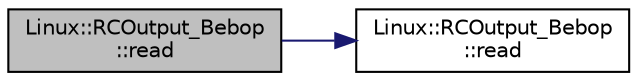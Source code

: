 digraph "Linux::RCOutput_Bebop::read"
{
 // INTERACTIVE_SVG=YES
  edge [fontname="Helvetica",fontsize="10",labelfontname="Helvetica",labelfontsize="10"];
  node [fontname="Helvetica",fontsize="10",shape=record];
  rankdir="LR";
  Node1 [label="Linux::RCOutput_Bebop\l::read",height=0.2,width=0.4,color="black", fillcolor="grey75", style="filled", fontcolor="black"];
  Node1 -> Node2 [color="midnightblue",fontsize="10",style="solid",fontname="Helvetica"];
  Node2 [label="Linux::RCOutput_Bebop\l::read",height=0.2,width=0.4,color="black", fillcolor="white", style="filled",URL="$classLinux_1_1RCOutput__Bebop.html#aa1b508fc5bca7ad3d9d95f174ff2599e"];
}
